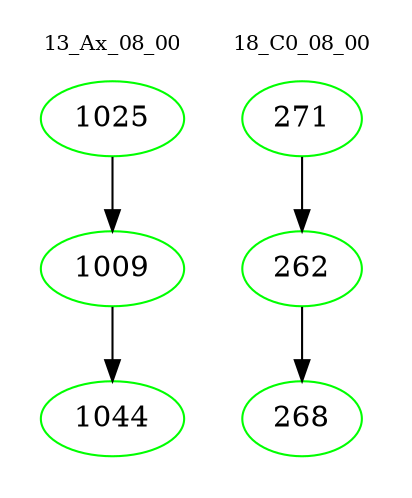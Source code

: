 digraph{
subgraph cluster_0 {
color = white
label = "13_Ax_08_00";
fontsize=10;
T0_1025 [label="1025", color="green"]
T0_1025 -> T0_1009 [color="black"]
T0_1009 [label="1009", color="green"]
T0_1009 -> T0_1044 [color="black"]
T0_1044 [label="1044", color="green"]
}
subgraph cluster_1 {
color = white
label = "18_C0_08_00";
fontsize=10;
T1_271 [label="271", color="green"]
T1_271 -> T1_262 [color="black"]
T1_262 [label="262", color="green"]
T1_262 -> T1_268 [color="black"]
T1_268 [label="268", color="green"]
}
}
